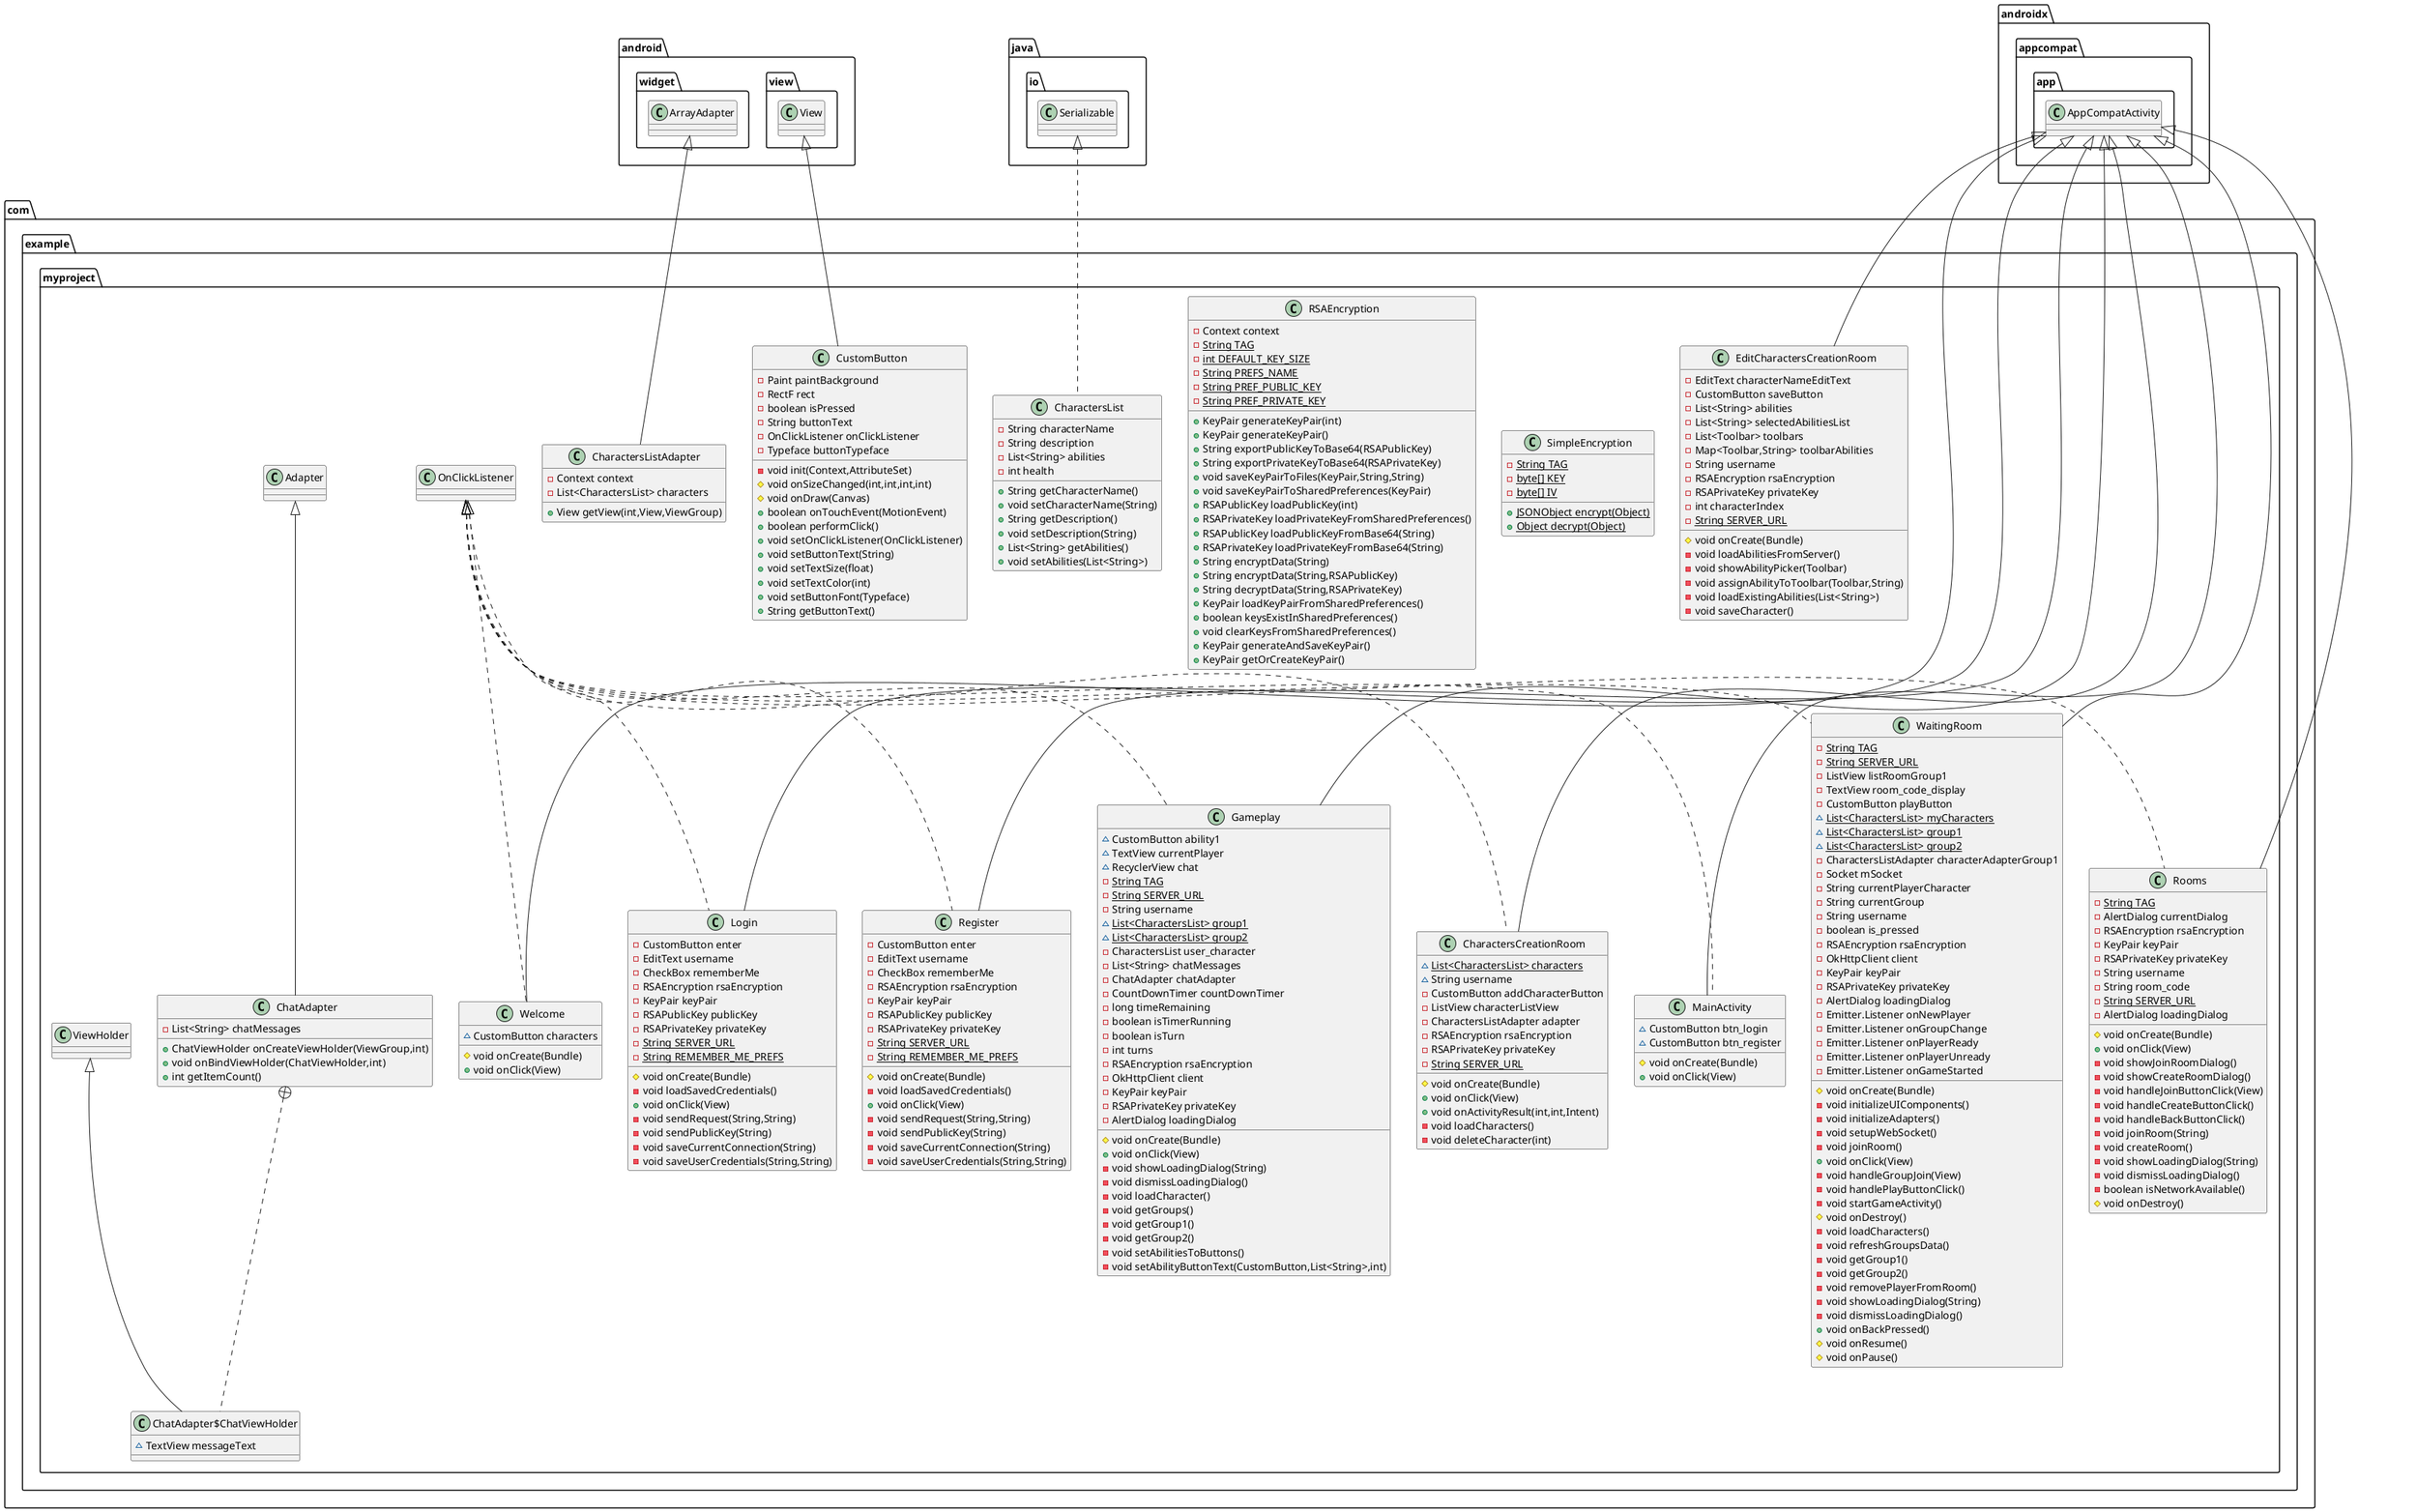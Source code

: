 @startuml
class com.example.myproject.EditCharactersCreationRoom {
- EditText characterNameEditText
- CustomButton saveButton
- List<String> abilities
- List<String> selectedAbilitiesList
- List<Toolbar> toolbars
- Map<Toolbar,String> toolbarAbilities
- String username
- RSAEncryption rsaEncryption
- RSAPrivateKey privateKey
- int characterIndex
- {static} String SERVER_URL
# void onCreate(Bundle)
- void loadAbilitiesFromServer()
- void showAbilityPicker(Toolbar)
- void assignAbilityToToolbar(Toolbar,String)
- void loadExistingAbilities(List<String>)
- void saveCharacter()
}


class com.example.myproject.Welcome {
~ CustomButton characters
# void onCreate(Bundle)
+ void onClick(View)
}


class com.example.myproject.ChatAdapter {
- List<String> chatMessages
+ ChatViewHolder onCreateViewHolder(ViewGroup,int)
+ void onBindViewHolder(ChatViewHolder,int)
+ int getItemCount()
}


class com.example.myproject.ChatAdapter$ChatViewHolder {
~ TextView messageText
}

class com.example.myproject.SimpleEncryption {
- {static} String TAG
- {static} byte[] KEY
- {static} byte[] IV
+ {static} JSONObject encrypt(Object)
+ {static} Object decrypt(Object)
}


class com.example.myproject.Login {
- CustomButton enter
- EditText username
- CheckBox rememberMe
- RSAEncryption rsaEncryption
- KeyPair keyPair
- RSAPublicKey publicKey
- RSAPrivateKey privateKey
- {static} String SERVER_URL
- {static} String REMEMBER_ME_PREFS
# void onCreate(Bundle)
- void loadSavedCredentials()
+ void onClick(View)
- void sendRequest(String,String)
- void sendPublicKey(String)
- void saveCurrentConnection(String)
- void saveUserCredentials(String,String)
}


class com.example.myproject.Register {
- CustomButton enter
- EditText username
- CheckBox rememberMe
- RSAEncryption rsaEncryption
- KeyPair keyPair
- RSAPublicKey publicKey
- RSAPrivateKey privateKey
- {static} String SERVER_URL
- {static} String REMEMBER_ME_PREFS
# void onCreate(Bundle)
- void loadSavedCredentials()
+ void onClick(View)
- void sendRequest(String,String)
- void sendPublicKey(String)
- void saveCurrentConnection(String)
- void saveUserCredentials(String,String)
}


class com.example.myproject.Gameplay {
~ CustomButton ability1
~ TextView currentPlayer
~ RecyclerView chat
- {static} String TAG
- {static} String SERVER_URL
- String username
~ {static} List<CharactersList> group1
~ {static} List<CharactersList> group2
- CharactersList user_character
- List<String> chatMessages
- ChatAdapter chatAdapter
- CountDownTimer countDownTimer
- long timeRemaining
- boolean isTimerRunning
- boolean isTurn
- int turns
- RSAEncryption rsaEncryption
- OkHttpClient client
- KeyPair keyPair
- RSAPrivateKey privateKey
- AlertDialog loadingDialog
# void onCreate(Bundle)
+ void onClick(View)
- void showLoadingDialog(String)
- void dismissLoadingDialog()
- void loadCharacter()
- void getGroups()
- void getGroup1()
- void getGroup2()
- void setAbilitiesToButtons()
- void setAbilityButtonText(CustomButton,List<String>,int)
}


class com.example.myproject.CharactersCreationRoom {
~ {static} List<CharactersList> characters
~ String username
- CustomButton addCharacterButton
- ListView characterListView
- CharactersListAdapter adapter
- RSAEncryption rsaEncryption
- RSAPrivateKey privateKey
- {static} String SERVER_URL
# void onCreate(Bundle)
+ void onClick(View)
+ void onActivityResult(int,int,Intent)
- void loadCharacters()
- void deleteCharacter(int)
}


class com.example.myproject.MainActivity {
~ CustomButton btn_login
~ CustomButton btn_register
# void onCreate(Bundle)
+ void onClick(View)
}


class com.example.myproject.RSAEncryption {
- Context context
- {static} String TAG
- {static} int DEFAULT_KEY_SIZE
- {static} String PREFS_NAME
- {static} String PREF_PUBLIC_KEY
- {static} String PREF_PRIVATE_KEY
+ KeyPair generateKeyPair(int)
+ KeyPair generateKeyPair()
+ String exportPublicKeyToBase64(RSAPublicKey)
+ String exportPrivateKeyToBase64(RSAPrivateKey)
+ void saveKeyPairToFiles(KeyPair,String,String)
+ void saveKeyPairToSharedPreferences(KeyPair)
+ RSAPublicKey loadPublicKey(int)
+ RSAPrivateKey loadPrivateKeyFromSharedPreferences()
+ RSAPublicKey loadPublicKeyFromBase64(String)
+ RSAPrivateKey loadPrivateKeyFromBase64(String)
+ String encryptData(String)
+ String encryptData(String,RSAPublicKey)
+ String decryptData(String,RSAPrivateKey)
+ KeyPair loadKeyPairFromSharedPreferences()
+ boolean keysExistInSharedPreferences()
+ void clearKeysFromSharedPreferences()
+ KeyPair generateAndSaveKeyPair()
+ KeyPair getOrCreateKeyPair()
}


class com.example.myproject.WaitingRoom {
- {static} String TAG
- {static} String SERVER_URL
- ListView listRoomGroup1
- TextView room_code_display
- CustomButton playButton
~ {static} List<CharactersList> myCharacters
~ {static} List<CharactersList> group1
~ {static} List<CharactersList> group2
- CharactersListAdapter characterAdapterGroup1
- Socket mSocket
- String currentPlayerCharacter
- String currentGroup
- String username
- boolean is_pressed
- RSAEncryption rsaEncryption
- OkHttpClient client
- KeyPair keyPair
- RSAPrivateKey privateKey
- AlertDialog loadingDialog
- Emitter.Listener onNewPlayer
- Emitter.Listener onGroupChange
- Emitter.Listener onPlayerReady
- Emitter.Listener onPlayerUnready
- Emitter.Listener onGameStarted
# void onCreate(Bundle)
- void initializeUIComponents()
- void initializeAdapters()
- void setupWebSocket()
- void joinRoom()
+ void onClick(View)
- void handleGroupJoin(View)
- void handlePlayButtonClick()
- void startGameActivity()
# void onDestroy()
- void loadCharacters()
- void refreshGroupsData()
- void getGroup1()
- void getGroup2()
- void removePlayerFromRoom()
- void showLoadingDialog(String)
- void dismissLoadingDialog()
+ void onBackPressed()
# void onResume()
# void onPause()
}


class com.example.myproject.CharactersListAdapter {
- Context context
- List<CharactersList> characters
+ View getView(int,View,ViewGroup)
}


class com.example.myproject.Rooms {
- {static} String TAG
- AlertDialog currentDialog
- RSAEncryption rsaEncryption
- KeyPair keyPair
- RSAPrivateKey privateKey
- String username
- String room_code
- {static} String SERVER_URL
- AlertDialog loadingDialog
# void onCreate(Bundle)
+ void onClick(View)
- void showJoinRoomDialog()
- void showCreateRoomDialog()
- void handleJoinButtonClick(View)
- void handleCreateButtonClick()
- void handleBackButtonClick()
- void joinRoom(String)
- void createRoom()
- void showLoadingDialog(String)
- void dismissLoadingDialog()
- boolean isNetworkAvailable()
# void onDestroy()
}


class com.example.myproject.CharactersList {
- String characterName
- String description
- List<String> abilities
- int health
+ String getCharacterName()
+ void setCharacterName(String)
+ String getDescription()
+ void setDescription(String)
+ List<String> getAbilities()
+ void setAbilities(List<String>)
}


class com.example.myproject.CustomButton {
- Paint paintBackground
- RectF rect
- boolean isPressed
- String buttonText
- OnClickListener onClickListener
- Typeface buttonTypeface
- void init(Context,AttributeSet)
# void onSizeChanged(int,int,int,int)
# void onDraw(Canvas)
+ boolean onTouchEvent(MotionEvent)
+ boolean performClick()
+ void setOnClickListener(OnClickListener)
+ void setButtonText(String)
+ void setTextSize(float)
+ void setTextColor(int)
+ void setButtonFont(Typeface)
+ String getButtonText()
}




androidx.appcompat.app.AppCompatActivity <|-- com.example.myproject.EditCharactersCreationRoom
com.example.myproject.OnClickListener <|.. com.example.myproject.Welcome
androidx.appcompat.app.AppCompatActivity <|-- com.example.myproject.Welcome
com.example.myproject.Adapter <|-- com.example.myproject.ChatAdapter
com.example.myproject.ChatAdapter +.. com.example.myproject.ChatAdapter$ChatViewHolder
com.example.myproject.ViewHolder <|-- com.example.myproject.ChatAdapter$ChatViewHolder
com.example.myproject.OnClickListener <|.. com.example.myproject.Login
androidx.appcompat.app.AppCompatActivity <|-- com.example.myproject.Login
com.example.myproject.OnClickListener <|.. com.example.myproject.Register
androidx.appcompat.app.AppCompatActivity <|-- com.example.myproject.Register
com.example.myproject.OnClickListener <|.. com.example.myproject.Gameplay
androidx.appcompat.app.AppCompatActivity <|-- com.example.myproject.Gameplay
com.example.myproject.OnClickListener <|.. com.example.myproject.CharactersCreationRoom
androidx.appcompat.app.AppCompatActivity <|-- com.example.myproject.CharactersCreationRoom
com.example.myproject.OnClickListener <|.. com.example.myproject.MainActivity
androidx.appcompat.app.AppCompatActivity <|-- com.example.myproject.MainActivity
com.example.myproject.OnClickListener <|.. com.example.myproject.WaitingRoom
androidx.appcompat.app.AppCompatActivity <|-- com.example.myproject.WaitingRoom
android.widget.ArrayAdapter <|-- com.example.myproject.CharactersListAdapter
com.example.myproject.OnClickListener <|.. com.example.myproject.Rooms
androidx.appcompat.app.AppCompatActivity <|-- com.example.myproject.Rooms
java.io.Serializable <|.. com.example.myproject.CharactersList
android.view.View <|-- com.example.myproject.CustomButton
@enduml